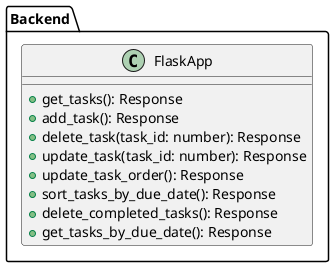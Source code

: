 @startuml
package "Backend" {
  class FlaskApp {
    + get_tasks(): Response
    + add_task(): Response
    + delete_task(task_id: number): Response
    + update_task(task_id: number): Response
    + update_task_order(): Response
    + sort_tasks_by_due_date(): Response
    + delete_completed_tasks(): Response
    + get_tasks_by_due_date(): Response
  }
}
@enduml
@startuml
package "Types" {
  class TaskState {
    - tasks: Task[]
    - currentEditTask: Task
    - currentEditTaskIndex: number
    - isEditModalVisible: boolean
    - currentPage: number
    - tasksPerPage: number
    - newTask: string
    - newTaskDetails: string
    - selectedTasks: number[]
    - selectedTask: Task
    - paginatedTasks: Task[]
  }

  class Task {
    - id: number
    - text: string
    - completed: boolean
    - dueDate: string
    - details: string
    - order: number
  }

  TaskState *-- Task
}
@enduml
@startuml
package "Composables" {
  class useTasks {
    + loadTasks(): void
    + fetchTasksByDueDate(dueDate: string): void
  }

  class useTaskPagination {
    + paginatedTasks: Task[]
    + totalPages: number
  }

  class useTaskOperations {
    + addTask(): void
    + removeSelectedTasks(): void
    + clearInput(): void
  }

  class useTaskNotification {
    + showToastMessage(message: string, type: string): void
  }

  class useTaskEdit {
    + openEditModal(index: number): void
    + closeEditModal(): void
    + saveEditTask(): void
  }

  class useTaskDragDrop {
    + onDragStart(index: number): void
    + onDragOver(index: number): void
    + onDrop(index: number): void
  }

  useTasks --> useTaskPagination
  useTasks --> useTaskOperations
  useTaskOperations --> useTaskNotification
  useTaskEdit --> useTaskDragDrop
}
@enduml
@startuml
package "Backend" {
  class FlaskApp
}

package "Types" {
  class TaskState
  class Task
  TaskState *-- Task
}

package "Composables" {
  class useTasks
  class useTaskPagination
  class useTaskOperations
  class useTaskNotification
  class useTaskEdit
  class useTaskDragDrop
}

FlaskApp <|-- TaskState
useTasks --> TaskState
useTaskPagination --> TaskState
useTaskOperations --> TaskState
useTaskNotification --> TaskState
useTaskEdit --> TaskState
useTaskDragDrop --> TaskState
@enduml

